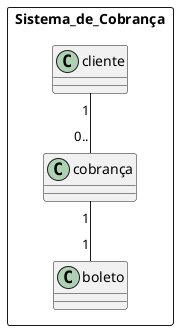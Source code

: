 @startuml sisDeCobrança
  package Sistema_de_Cobrança <<rectangle>> {
    class cliente {}
    class cobrança {}
    cliente "1" -- "0.." cobrança
    class boleto {}
    cobrança "1" -- "1" boleto
  }
@enduml